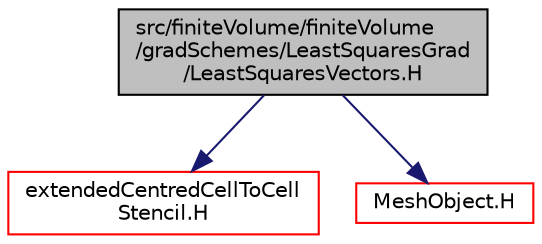 digraph "src/finiteVolume/finiteVolume/gradSchemes/LeastSquaresGrad/LeastSquaresVectors.H"
{
  bgcolor="transparent";
  edge [fontname="Helvetica",fontsize="10",labelfontname="Helvetica",labelfontsize="10"];
  node [fontname="Helvetica",fontsize="10",shape=record];
  Node0 [label="src/finiteVolume/finiteVolume\l/gradSchemes/LeastSquaresGrad\l/LeastSquaresVectors.H",height=0.2,width=0.4,color="black", fillcolor="grey75", style="filled", fontcolor="black"];
  Node0 -> Node1 [color="midnightblue",fontsize="10",style="solid",fontname="Helvetica"];
  Node1 [label="extendedCentredCellToCell\lStencil.H",height=0.2,width=0.4,color="red",URL="$a03524.html"];
  Node0 -> Node339 [color="midnightblue",fontsize="10",style="solid",fontname="Helvetica"];
  Node339 [label="MeshObject.H",height=0.2,width=0.4,color="red",URL="$a11933.html"];
}
